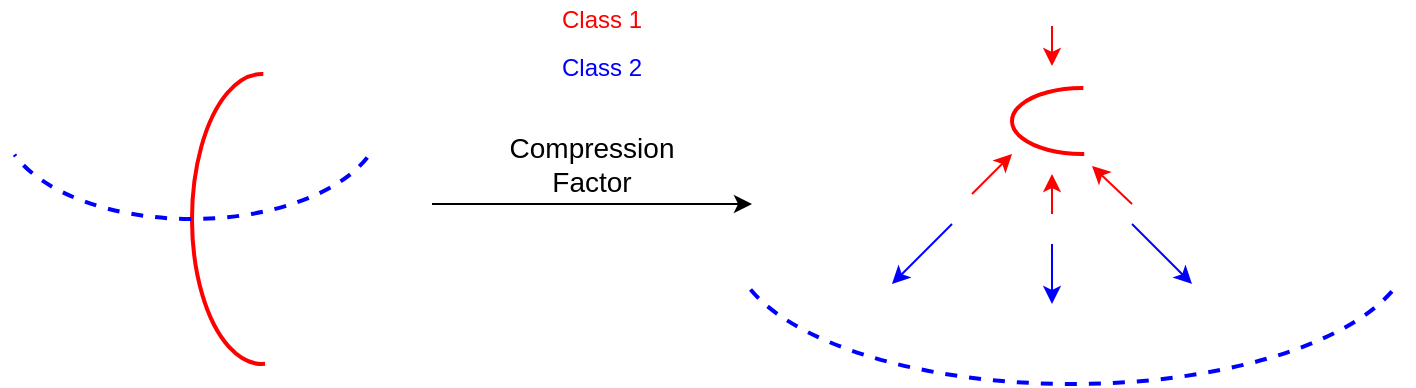 <mxfile version="10.6.9" type="device"><diagram id="C__6nK4_Y5d1cN19pBC5" name="Page-1"><mxGraphModel grid="1" dx="842" dy="482" gridSize="10" guides="1" tooltips="1" connect="1" arrows="1" fold="1" page="1" pageScale="1" pageWidth="827" pageHeight="369" math="0" shadow="0"><root><mxCell id="0"/><mxCell id="1" parent="0"/><mxCell id="VHxqlUmZVpSuowfQGB3M-1" value="" parent="1" style="verticalLabelPosition=bottom;verticalAlign=top;html=1;shape=mxgraph.basic.arc;startAngle=0.493;endAngle=0.003;strokeColor=#FF0000;strokeWidth=2;" vertex="1"><mxGeometry as="geometry" y="45" x="120" width="70" height="145"/></mxCell><mxCell id="VHxqlUmZVpSuowfQGB3M-4" value="" parent="1" style="verticalLabelPosition=bottom;verticalAlign=top;html=1;shape=mxgraph.basic.arc;startAngle=0.313;endAngle=0.692;strokeColor=#0000FF;strokeWidth=2;dashed=1;" vertex="1"><mxGeometry as="geometry" y="17.5" x="25" width="190" height="100"/></mxCell><mxCell id="VHxqlUmZVpSuowfQGB3M-6" value="" parent="1" style="endArrow=classic;html=1;" edge="1"><mxGeometry as="geometry" width="50" height="50" relative="1"><mxPoint as="sourcePoint" y="110" x="240"/><mxPoint as="targetPoint" y="110" x="400"/></mxGeometry></mxCell><mxCell id="VHxqlUmZVpSuowfQGB3M-7" value="&lt;font style=&quot;font-size: 14px&quot;&gt;Compression Factor&lt;/font&gt;&lt;br style=&quot;font-size: 14px&quot;&gt;" parent="1" style="text;html=1;strokeColor=none;fillColor=none;align=center;verticalAlign=middle;whiteSpace=wrap;rounded=0;dashed=1;" vertex="1"><mxGeometry as="geometry" y="80" x="290" width="60" height="20"/></mxCell><mxCell id="VHxqlUmZVpSuowfQGB3M-8" value="" parent="1" style="verticalLabelPosition=bottom;verticalAlign=top;html=1;shape=mxgraph.basic.arc;startAngle=0.495;endAngle=0.003;strokeColor=#FF0000;strokeWidth=2;" vertex="1"><mxGeometry as="geometry" y="52" x="530" width="70" height="33"/></mxCell><mxCell id="VHxqlUmZVpSuowfQGB3M-9" value="" parent="1" style="endArrow=classic;html=1;strokeColor=#FF0000;" edge="1"><mxGeometry as="geometry" width="50" height="50" relative="1"><mxPoint as="sourcePoint" y="105" x="510"/><mxPoint as="targetPoint" y="85" x="530"/></mxGeometry></mxCell><mxCell id="VHxqlUmZVpSuowfQGB3M-10" value="" parent="1" style="endArrow=classic;html=1;strokeColor=#FF0000;" edge="1"><mxGeometry as="geometry" width="50" height="50" relative="1"><mxPoint as="sourcePoint" y="115" x="550"/><mxPoint as="targetPoint" y="95" x="550"/></mxGeometry></mxCell><mxCell id="VHxqlUmZVpSuowfQGB3M-11" value="" parent="1" style="endArrow=classic;html=1;strokeColor=#FF0000;" edge="1"><mxGeometry as="geometry" width="50" height="50" relative="1"><mxPoint as="sourcePoint" y="110" x="590"/><mxPoint as="targetPoint" y="91" x="570"/></mxGeometry></mxCell><mxCell id="VHxqlUmZVpSuowfQGB3M-12" value="" parent="1" style="endArrow=classic;html=1;strokeColor=#FF0000;" edge="1"><mxGeometry as="geometry" width="50" height="50" relative="1"><mxPoint as="sourcePoint" y="21" x="550"/><mxPoint as="targetPoint" y="41" x="550"/></mxGeometry></mxCell><mxCell id="VHxqlUmZVpSuowfQGB3M-13" value="" parent="1" style="verticalLabelPosition=bottom;verticalAlign=top;html=1;shape=mxgraph.basic.arc;startAngle=0.305;endAngle=0.705;strokeColor=#0000FF;strokeWidth=2;dashed=1;" vertex="1"><mxGeometry as="geometry" y="60" x="390" width="340" height="140"/></mxCell><mxCell id="VHxqlUmZVpSuowfQGB3M-14" value="" parent="1" style="endArrow=classic;html=1;strokeColor=#0000FF;" edge="1"><mxGeometry as="geometry" width="50" height="50" relative="1"><mxPoint as="sourcePoint" y="120" x="500"/><mxPoint as="targetPoint" y="150" x="470"/></mxGeometry></mxCell><mxCell id="VHxqlUmZVpSuowfQGB3M-15" value="" parent="1" style="endArrow=classic;html=1;strokeColor=#0000FF;" edge="1"><mxGeometry as="geometry" width="50" height="50" relative="1"><mxPoint as="sourcePoint" y="130" x="550"/><mxPoint as="targetPoint" y="160" x="550"/></mxGeometry></mxCell><mxCell id="VHxqlUmZVpSuowfQGB3M-16" value="" parent="1" style="endArrow=classic;html=1;strokeColor=#0000FF;" edge="1"><mxGeometry as="geometry" width="50" height="50" relative="1"><mxPoint as="sourcePoint" y="120" x="590"/><mxPoint as="targetPoint" y="150" x="620"/></mxGeometry></mxCell><mxCell id="VHxqlUmZVpSuowfQGB3M-17" value="&lt;font color=&quot;#ff0000&quot;&gt;Class 1&lt;/font&gt;&lt;br&gt;" parent="1" style="text;html=1;strokeColor=none;fillColor=none;align=center;verticalAlign=middle;whiteSpace=wrap;rounded=0;dashed=1;" vertex="1"><mxGeometry as="geometry" y="8" x="300" width="50" height="20"/></mxCell><mxCell id="VHxqlUmZVpSuowfQGB3M-18" value="&lt;font color=&quot;#0000ff&quot;&gt;Class 2&lt;/font&gt;&lt;br&gt;" parent="1" style="text;html=1;strokeColor=none;fillColor=none;align=center;verticalAlign=middle;whiteSpace=wrap;rounded=0;dashed=1;" vertex="1"><mxGeometry as="geometry" y="32" x="300" width="50" height="20"/></mxCell></root></mxGraphModel></diagram></mxfile>